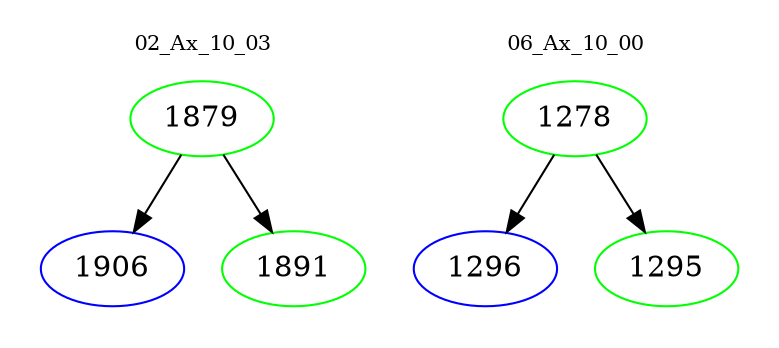 digraph{
subgraph cluster_0 {
color = white
label = "02_Ax_10_03";
fontsize=10;
T0_1879 [label="1879", color="green"]
T0_1879 -> T0_1906 [color="black"]
T0_1906 [label="1906", color="blue"]
T0_1879 -> T0_1891 [color="black"]
T0_1891 [label="1891", color="green"]
}
subgraph cluster_1 {
color = white
label = "06_Ax_10_00";
fontsize=10;
T1_1278 [label="1278", color="green"]
T1_1278 -> T1_1296 [color="black"]
T1_1296 [label="1296", color="blue"]
T1_1278 -> T1_1295 [color="black"]
T1_1295 [label="1295", color="green"]
}
}
